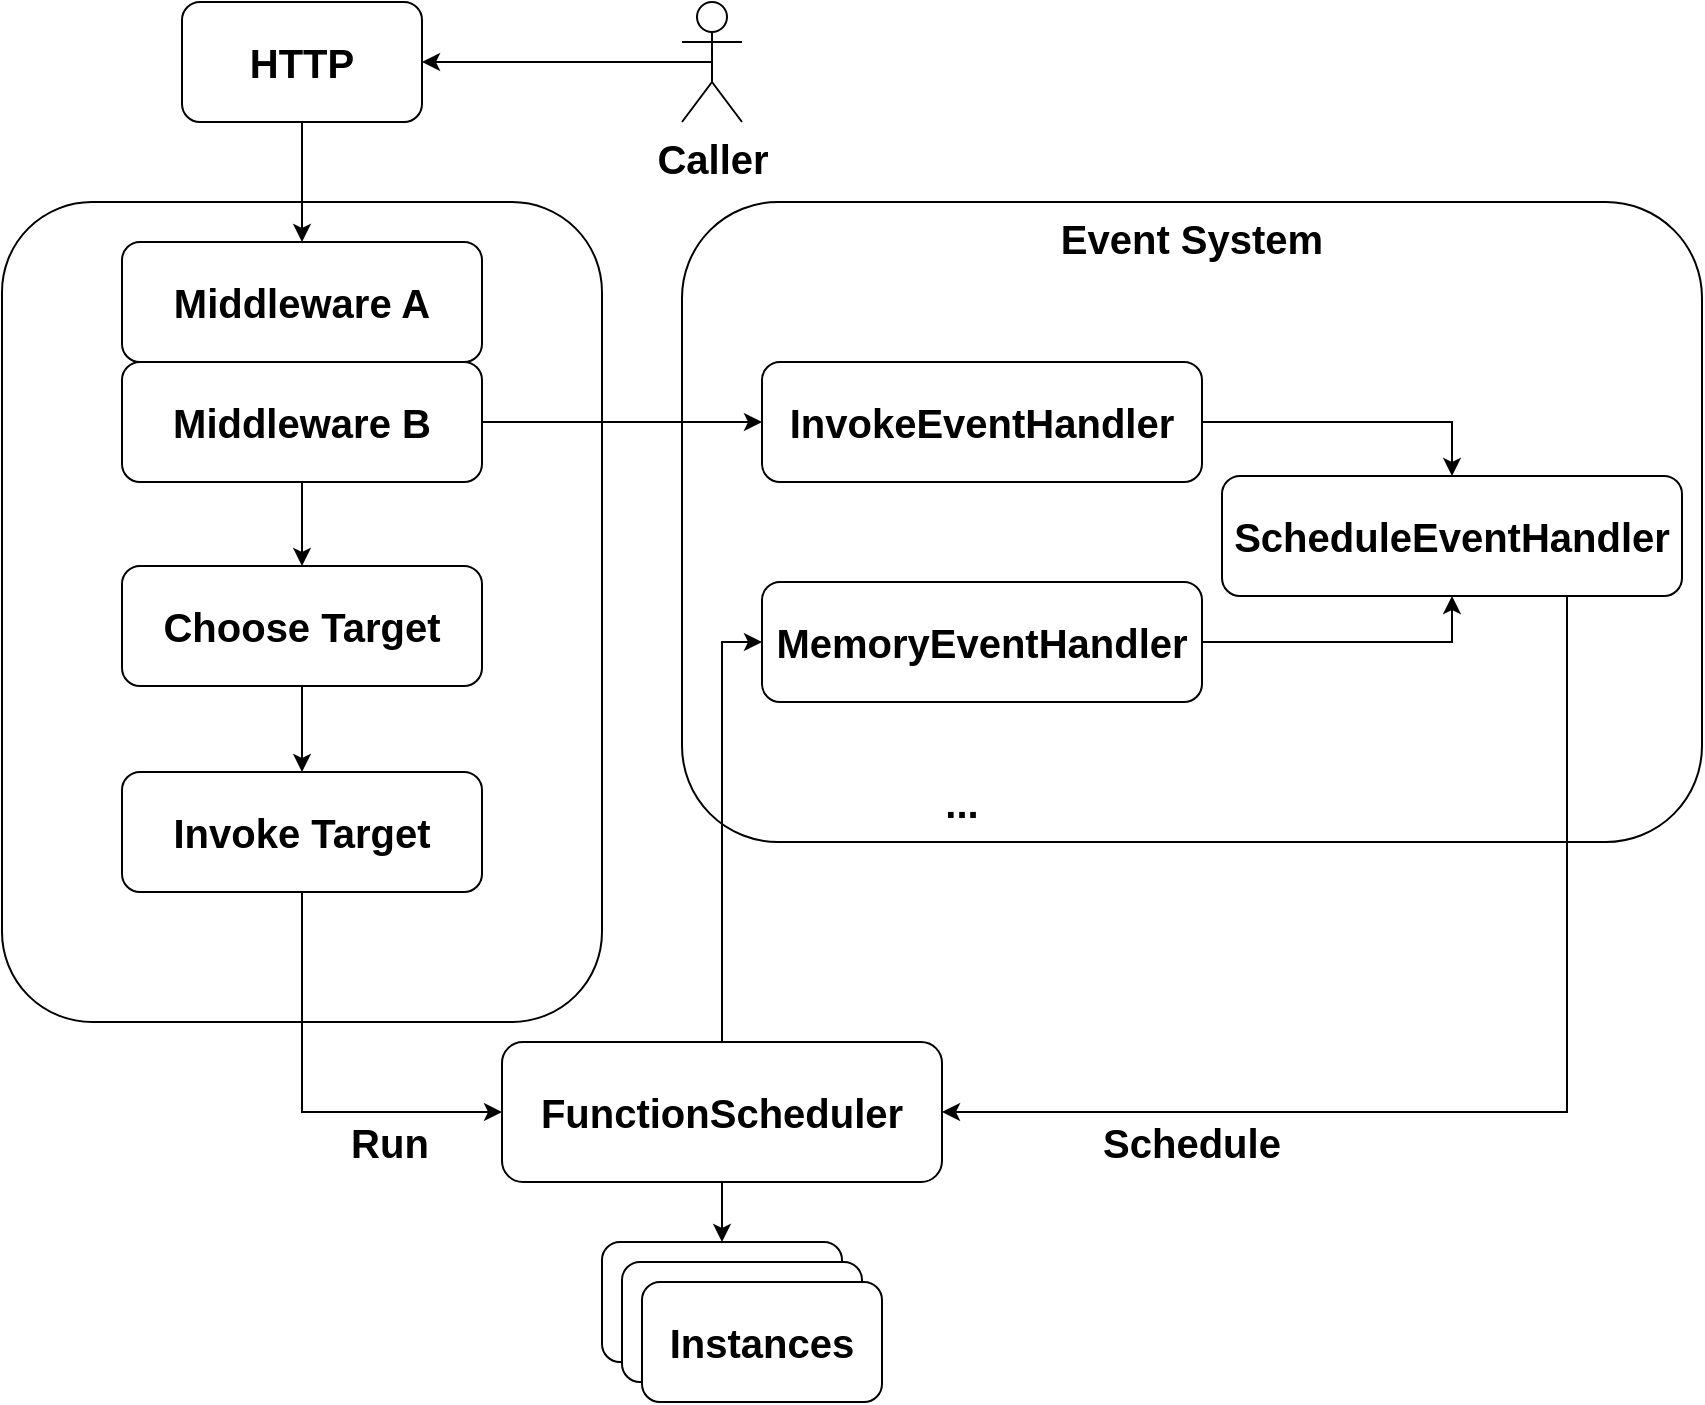 <mxfile version="13.7.9" type="device"><diagram id="rqN1w80fchnSb1_UTqQP" name="第 1 页"><mxGraphModel dx="1086" dy="806" grid="1" gridSize="10" guides="1" tooltips="1" connect="1" arrows="1" fold="1" page="1" pageScale="1" pageWidth="827" pageHeight="1169" math="0" shadow="0"><root><mxCell id="0"/><mxCell id="1" parent="0"/><mxCell id="KtM02vECIHkFHhHTwq18-1" value="" style="rounded=1;whiteSpace=wrap;html=1;" vertex="1" parent="1"><mxGeometry x="220" y="200" width="300" height="410" as="geometry"/></mxCell><mxCell id="KtM02vECIHkFHhHTwq18-46" style="edgeStyle=orthogonalEdgeStyle;rounded=0;orthogonalLoop=1;jettySize=auto;html=1;exitX=0.5;exitY=1;exitDx=0;exitDy=0;entryX=0.5;entryY=0;entryDx=0;entryDy=0;fontSize=20;" edge="1" parent="1" source="KtM02vECIHkFHhHTwq18-2" target="KtM02vECIHkFHhHTwq18-45"><mxGeometry relative="1" as="geometry"/></mxCell><mxCell id="KtM02vECIHkFHhHTwq18-2" value="HTTP" style="rounded=1;whiteSpace=wrap;html=1;fontStyle=1;fontSize=20;" vertex="1" parent="1"><mxGeometry x="310" y="100" width="120" height="60" as="geometry"/></mxCell><mxCell id="KtM02vECIHkFHhHTwq18-42" style="edgeStyle=orthogonalEdgeStyle;rounded=0;orthogonalLoop=1;jettySize=auto;html=1;exitX=0.5;exitY=0.5;exitDx=0;exitDy=0;exitPerimeter=0;entryX=1;entryY=0.5;entryDx=0;entryDy=0;fontSize=20;" edge="1" parent="1" source="KtM02vECIHkFHhHTwq18-3" target="KtM02vECIHkFHhHTwq18-2"><mxGeometry relative="1" as="geometry"/></mxCell><mxCell id="KtM02vECIHkFHhHTwq18-3" value="Caller" style="shape=umlActor;verticalLabelPosition=bottom;verticalAlign=top;html=1;outlineConnect=0;fontSize=20;fontStyle=1" vertex="1" parent="1"><mxGeometry x="560" y="100" width="30" height="60" as="geometry"/></mxCell><mxCell id="KtM02vECIHkFHhHTwq18-5" style="edgeStyle=orthogonalEdgeStyle;rounded=0;orthogonalLoop=1;jettySize=auto;html=1;exitX=0.5;exitY=1;exitDx=0;exitDy=0;fontSize=20;" edge="1" parent="1" source="KtM02vECIHkFHhHTwq18-2" target="KtM02vECIHkFHhHTwq18-2"><mxGeometry relative="1" as="geometry"/></mxCell><mxCell id="KtM02vECIHkFHhHTwq18-11" style="edgeStyle=orthogonalEdgeStyle;rounded=0;orthogonalLoop=1;jettySize=auto;html=1;exitX=0.5;exitY=1;exitDx=0;exitDy=0;entryX=0.5;entryY=0;entryDx=0;entryDy=0;fontSize=20;" edge="1" parent="1" source="KtM02vECIHkFHhHTwq18-8" target="KtM02vECIHkFHhHTwq18-10"><mxGeometry relative="1" as="geometry"/></mxCell><mxCell id="KtM02vECIHkFHhHTwq18-8" value="Middleware B" style="rounded=1;whiteSpace=wrap;html=1;fontSize=20;fontStyle=1" vertex="1" parent="1"><mxGeometry x="280" y="280" width="180" height="60" as="geometry"/></mxCell><mxCell id="KtM02vECIHkFHhHTwq18-14" style="edgeStyle=orthogonalEdgeStyle;rounded=0;orthogonalLoop=1;jettySize=auto;html=1;exitX=0.5;exitY=1;exitDx=0;exitDy=0;fontSize=20;" edge="1" parent="1" source="KtM02vECIHkFHhHTwq18-10" target="KtM02vECIHkFHhHTwq18-13"><mxGeometry relative="1" as="geometry"/></mxCell><mxCell id="KtM02vECIHkFHhHTwq18-10" value="Choose Target" style="rounded=1;whiteSpace=wrap;html=1;fontSize=20;fontStyle=1" vertex="1" parent="1"><mxGeometry x="280" y="382" width="180" height="60" as="geometry"/></mxCell><mxCell id="KtM02vECIHkFHhHTwq18-12" style="edgeStyle=orthogonalEdgeStyle;rounded=0;orthogonalLoop=1;jettySize=auto;html=1;exitX=0.5;exitY=1;exitDx=0;exitDy=0;fontSize=20;" edge="1" parent="1" source="KtM02vECIHkFHhHTwq18-10" target="KtM02vECIHkFHhHTwq18-10"><mxGeometry relative="1" as="geometry"/></mxCell><mxCell id="KtM02vECIHkFHhHTwq18-37" style="edgeStyle=orthogonalEdgeStyle;rounded=0;orthogonalLoop=1;jettySize=auto;html=1;exitX=0.5;exitY=1;exitDx=0;exitDy=0;entryX=0;entryY=0.5;entryDx=0;entryDy=0;fontSize=20;" edge="1" parent="1" source="KtM02vECIHkFHhHTwq18-13" target="KtM02vECIHkFHhHTwq18-35"><mxGeometry relative="1" as="geometry"/></mxCell><mxCell id="KtM02vECIHkFHhHTwq18-13" value="Invoke Target" style="rounded=1;whiteSpace=wrap;html=1;fontSize=20;fontStyle=1" vertex="1" parent="1"><mxGeometry x="280" y="485" width="180" height="60" as="geometry"/></mxCell><mxCell id="KtM02vECIHkFHhHTwq18-15" style="edgeStyle=orthogonalEdgeStyle;rounded=0;orthogonalLoop=1;jettySize=auto;html=1;exitX=0.5;exitY=1;exitDx=0;exitDy=0;fontSize=20;" edge="1" parent="1" source="KtM02vECIHkFHhHTwq18-13" target="KtM02vECIHkFHhHTwq18-13"><mxGeometry relative="1" as="geometry"/></mxCell><mxCell id="KtM02vECIHkFHhHTwq18-16" value="Event System" style="rounded=1;whiteSpace=wrap;html=1;fontSize=20;fontStyle=1;verticalAlign=top;align=center;" vertex="1" parent="1"><mxGeometry x="560" y="200" width="510" height="320" as="geometry"/></mxCell><mxCell id="KtM02vECIHkFHhHTwq18-32" style="edgeStyle=orthogonalEdgeStyle;rounded=0;orthogonalLoop=1;jettySize=auto;html=1;exitX=1;exitY=0.5;exitDx=0;exitDy=0;entryX=0.5;entryY=0;entryDx=0;entryDy=0;fontSize=20;" edge="1" parent="1" source="KtM02vECIHkFHhHTwq18-17" target="KtM02vECIHkFHhHTwq18-31"><mxGeometry relative="1" as="geometry"/></mxCell><mxCell id="KtM02vECIHkFHhHTwq18-17" value="InvokeEventHandler" style="rounded=1;whiteSpace=wrap;html=1;fontSize=20;fontStyle=1" vertex="1" parent="1"><mxGeometry x="600" y="280" width="220" height="60" as="geometry"/></mxCell><mxCell id="KtM02vECIHkFHhHTwq18-33" style="edgeStyle=orthogonalEdgeStyle;rounded=0;orthogonalLoop=1;jettySize=auto;html=1;exitX=1;exitY=0.5;exitDx=0;exitDy=0;entryX=0.5;entryY=1;entryDx=0;entryDy=0;fontSize=20;" edge="1" parent="1" source="KtM02vECIHkFHhHTwq18-19" target="KtM02vECIHkFHhHTwq18-31"><mxGeometry relative="1" as="geometry"/></mxCell><mxCell id="KtM02vECIHkFHhHTwq18-19" value="MemoryEventHandler" style="rounded=1;whiteSpace=wrap;html=1;fontSize=20;fontStyle=1" vertex="1" parent="1"><mxGeometry x="600" y="390" width="220" height="60" as="geometry"/></mxCell><mxCell id="KtM02vECIHkFHhHTwq18-23" value="" style="group" vertex="1" connectable="0" parent="1"><mxGeometry x="520" y="720" width="140" height="80" as="geometry"/></mxCell><mxCell id="KtM02vECIHkFHhHTwq18-20" value="" style="rounded=1;whiteSpace=wrap;html=1;fontSize=20;align=center;" vertex="1" parent="KtM02vECIHkFHhHTwq18-23"><mxGeometry width="120" height="60" as="geometry"/></mxCell><mxCell id="KtM02vECIHkFHhHTwq18-21" value="" style="rounded=1;whiteSpace=wrap;html=1;fontSize=20;align=center;" vertex="1" parent="KtM02vECIHkFHhHTwq18-23"><mxGeometry x="10" y="10" width="120" height="60" as="geometry"/></mxCell><mxCell id="KtM02vECIHkFHhHTwq18-22" value="Instances" style="rounded=1;whiteSpace=wrap;html=1;fontSize=20;align=center;fontStyle=1" vertex="1" parent="KtM02vECIHkFHhHTwq18-23"><mxGeometry x="20" y="20" width="120" height="60" as="geometry"/></mxCell><mxCell id="KtM02vECIHkFHhHTwq18-29" value="..." style="text;html=1;strokeColor=none;fillColor=none;align=center;verticalAlign=middle;whiteSpace=wrap;rounded=0;fontSize=20;fontStyle=1" vertex="1" parent="1"><mxGeometry x="680" y="490" width="40" height="20" as="geometry"/></mxCell><mxCell id="KtM02vECIHkFHhHTwq18-30" style="edgeStyle=orthogonalEdgeStyle;rounded=0;orthogonalLoop=1;jettySize=auto;html=1;exitX=1;exitY=0.5;exitDx=0;exitDy=0;fontSize=20;" edge="1" parent="1" source="KtM02vECIHkFHhHTwq18-8" target="KtM02vECIHkFHhHTwq18-17"><mxGeometry relative="1" as="geometry"/></mxCell><mxCell id="KtM02vECIHkFHhHTwq18-40" style="edgeStyle=orthogonalEdgeStyle;rounded=0;orthogonalLoop=1;jettySize=auto;html=1;exitX=0.75;exitY=1;exitDx=0;exitDy=0;entryX=1;entryY=0.5;entryDx=0;entryDy=0;fontSize=20;" edge="1" parent="1" source="KtM02vECIHkFHhHTwq18-31" target="KtM02vECIHkFHhHTwq18-35"><mxGeometry relative="1" as="geometry"/></mxCell><mxCell id="KtM02vECIHkFHhHTwq18-31" value="ScheduleEventHandler" style="rounded=1;whiteSpace=wrap;html=1;fontSize=20;align=center;fontStyle=1" vertex="1" parent="1"><mxGeometry x="830" y="337" width="230" height="60" as="geometry"/></mxCell><mxCell id="KtM02vECIHkFHhHTwq18-36" style="edgeStyle=orthogonalEdgeStyle;rounded=0;orthogonalLoop=1;jettySize=auto;html=1;exitX=0.5;exitY=1;exitDx=0;exitDy=0;entryX=0.5;entryY=0;entryDx=0;entryDy=0;fontSize=20;" edge="1" parent="1" source="KtM02vECIHkFHhHTwq18-35" target="KtM02vECIHkFHhHTwq18-20"><mxGeometry relative="1" as="geometry"/></mxCell><mxCell id="KtM02vECIHkFHhHTwq18-39" style="edgeStyle=orthogonalEdgeStyle;rounded=0;orthogonalLoop=1;jettySize=auto;html=1;exitX=0.5;exitY=0;exitDx=0;exitDy=0;entryX=0;entryY=0.5;entryDx=0;entryDy=0;fontSize=20;" edge="1" parent="1" source="KtM02vECIHkFHhHTwq18-35" target="KtM02vECIHkFHhHTwq18-19"><mxGeometry relative="1" as="geometry"/></mxCell><mxCell id="KtM02vECIHkFHhHTwq18-35" value="FunctionScheduler" style="rounded=1;whiteSpace=wrap;html=1;fontSize=20;align=center;fontStyle=1" vertex="1" parent="1"><mxGeometry x="470" y="620" width="220" height="70" as="geometry"/></mxCell><mxCell id="KtM02vECIHkFHhHTwq18-43" value="Run" style="text;html=1;strokeColor=none;fillColor=none;align=center;verticalAlign=middle;whiteSpace=wrap;rounded=0;fontSize=20;fontStyle=1" vertex="1" parent="1"><mxGeometry x="379" y="660" width="70" height="20" as="geometry"/></mxCell><mxCell id="KtM02vECIHkFHhHTwq18-44" value="Schedule" style="text;html=1;strokeColor=none;fillColor=none;align=center;verticalAlign=middle;whiteSpace=wrap;rounded=0;fontSize=20;fontStyle=1" vertex="1" parent="1"><mxGeometry x="765" y="660" width="100" height="20" as="geometry"/></mxCell><mxCell id="KtM02vECIHkFHhHTwq18-45" value="Middleware A" style="rounded=1;whiteSpace=wrap;html=1;fontSize=20;fontStyle=1" vertex="1" parent="1"><mxGeometry x="280" y="220" width="180" height="60" as="geometry"/></mxCell></root></mxGraphModel></diagram></mxfile>